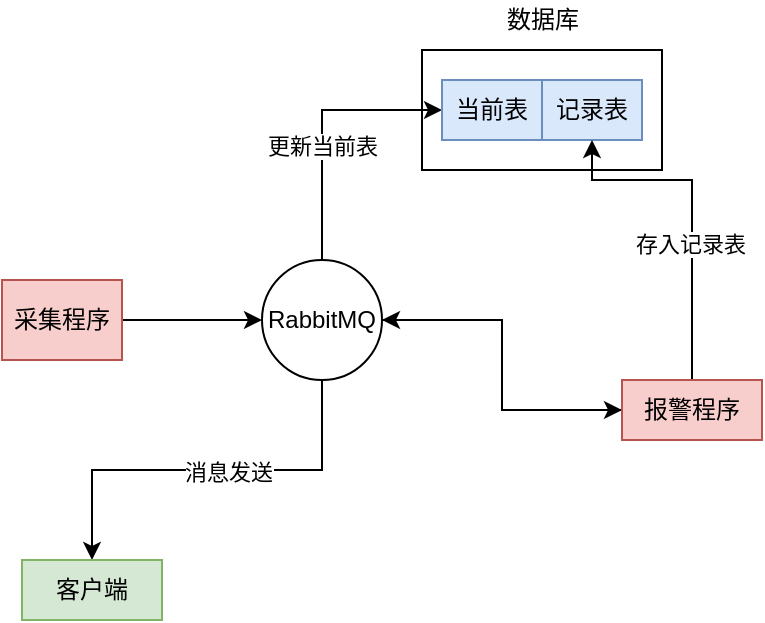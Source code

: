 <mxfile version="14.5.0" type="github">
  <diagram id="M3j8pxnVSpy2cYYRyJaD" name="第 1 页">
    <mxGraphModel dx="976" dy="588" grid="1" gridSize="10" guides="1" tooltips="1" connect="1" arrows="1" fold="1" page="1" pageScale="1" pageWidth="827" pageHeight="1169" math="0" shadow="0">
      <root>
        <mxCell id="0" />
        <mxCell id="1" parent="0" />
        <mxCell id="-FUthf-MKhOJVrU56NYP-5" value="" style="rounded=0;whiteSpace=wrap;html=1;" vertex="1" parent="1">
          <mxGeometry x="340" y="195" width="120" height="60" as="geometry" />
        </mxCell>
        <mxCell id="-FUthf-MKhOJVrU56NYP-11" style="edgeStyle=orthogonalEdgeStyle;rounded=0;orthogonalLoop=1;jettySize=auto;html=1;exitX=1;exitY=0.5;exitDx=0;exitDy=0;entryX=0;entryY=0.5;entryDx=0;entryDy=0;" edge="1" parent="1" source="-FUthf-MKhOJVrU56NYP-1" target="-FUthf-MKhOJVrU56NYP-2">
          <mxGeometry relative="1" as="geometry" />
        </mxCell>
        <mxCell id="-FUthf-MKhOJVrU56NYP-1" value="采集程序" style="rounded=0;whiteSpace=wrap;html=1;fillColor=#f8cecc;strokeColor=#b85450;" vertex="1" parent="1">
          <mxGeometry x="130" y="310" width="60" height="40" as="geometry" />
        </mxCell>
        <mxCell id="-FUthf-MKhOJVrU56NYP-8" style="edgeStyle=orthogonalEdgeStyle;rounded=0;orthogonalLoop=1;jettySize=auto;html=1;exitX=0.5;exitY=0;exitDx=0;exitDy=0;entryX=0;entryY=0.5;entryDx=0;entryDy=0;" edge="1" parent="1" source="-FUthf-MKhOJVrU56NYP-2" target="-FUthf-MKhOJVrU56NYP-3">
          <mxGeometry relative="1" as="geometry" />
        </mxCell>
        <mxCell id="-FUthf-MKhOJVrU56NYP-19" value="更新当前表" style="edgeLabel;html=1;align=center;verticalAlign=middle;resizable=0;points=[];" vertex="1" connectable="0" parent="-FUthf-MKhOJVrU56NYP-8">
          <mxGeometry x="-0.153" relative="1" as="geometry">
            <mxPoint as="offset" />
          </mxGeometry>
        </mxCell>
        <mxCell id="-FUthf-MKhOJVrU56NYP-12" style="edgeStyle=orthogonalEdgeStyle;rounded=0;orthogonalLoop=1;jettySize=auto;html=1;exitX=1;exitY=0.5;exitDx=0;exitDy=0;entryX=0;entryY=0.5;entryDx=0;entryDy=0;" edge="1" parent="1" source="-FUthf-MKhOJVrU56NYP-2" target="-FUthf-MKhOJVrU56NYP-7">
          <mxGeometry relative="1" as="geometry" />
        </mxCell>
        <mxCell id="-FUthf-MKhOJVrU56NYP-15" style="edgeStyle=orthogonalEdgeStyle;rounded=0;orthogonalLoop=1;jettySize=auto;html=1;exitX=0.5;exitY=1;exitDx=0;exitDy=0;entryX=0.5;entryY=0;entryDx=0;entryDy=0;" edge="1" parent="1" source="-FUthf-MKhOJVrU56NYP-2" target="-FUthf-MKhOJVrU56NYP-14">
          <mxGeometry relative="1" as="geometry" />
        </mxCell>
        <mxCell id="-FUthf-MKhOJVrU56NYP-18" value="消息发送" style="edgeLabel;html=1;align=center;verticalAlign=middle;resizable=0;points=[];" vertex="1" connectable="0" parent="-FUthf-MKhOJVrU56NYP-15">
          <mxGeometry x="-0.097" y="1" relative="1" as="geometry">
            <mxPoint as="offset" />
          </mxGeometry>
        </mxCell>
        <mxCell id="-FUthf-MKhOJVrU56NYP-2" value="RabbitMQ" style="ellipse;whiteSpace=wrap;html=1;aspect=fixed;" vertex="1" parent="1">
          <mxGeometry x="260" y="300" width="60" height="60" as="geometry" />
        </mxCell>
        <mxCell id="-FUthf-MKhOJVrU56NYP-3" value="当前表" style="rounded=0;whiteSpace=wrap;html=1;fillColor=#dae8fc;strokeColor=#6c8ebf;" vertex="1" parent="1">
          <mxGeometry x="350" y="210" width="50" height="30" as="geometry" />
        </mxCell>
        <mxCell id="-FUthf-MKhOJVrU56NYP-4" value="记录表" style="rounded=0;whiteSpace=wrap;html=1;fillColor=#dae8fc;strokeColor=#6c8ebf;" vertex="1" parent="1">
          <mxGeometry x="400" y="210" width="50" height="30" as="geometry" />
        </mxCell>
        <mxCell id="-FUthf-MKhOJVrU56NYP-6" value="数据库" style="text;html=1;resizable=0;autosize=1;align=center;verticalAlign=middle;points=[];fillColor=none;strokeColor=none;rounded=0;" vertex="1" parent="1">
          <mxGeometry x="375" y="170" width="50" height="20" as="geometry" />
        </mxCell>
        <mxCell id="-FUthf-MKhOJVrU56NYP-10" style="edgeStyle=orthogonalEdgeStyle;rounded=0;orthogonalLoop=1;jettySize=auto;html=1;exitX=0.5;exitY=0;exitDx=0;exitDy=0;entryX=0.5;entryY=1;entryDx=0;entryDy=0;" edge="1" parent="1" source="-FUthf-MKhOJVrU56NYP-7" target="-FUthf-MKhOJVrU56NYP-4">
          <mxGeometry relative="1" as="geometry">
            <Array as="points">
              <mxPoint x="475" y="260" />
              <mxPoint x="425" y="260" />
            </Array>
          </mxGeometry>
        </mxCell>
        <mxCell id="-FUthf-MKhOJVrU56NYP-17" value="存入记录表" style="edgeLabel;html=1;align=center;verticalAlign=middle;resizable=0;points=[];" vertex="1" connectable="0" parent="-FUthf-MKhOJVrU56NYP-10">
          <mxGeometry x="-0.195" y="1" relative="1" as="geometry">
            <mxPoint as="offset" />
          </mxGeometry>
        </mxCell>
        <mxCell id="-FUthf-MKhOJVrU56NYP-16" style="edgeStyle=orthogonalEdgeStyle;rounded=0;orthogonalLoop=1;jettySize=auto;html=1;exitX=0;exitY=0.5;exitDx=0;exitDy=0;entryX=1;entryY=0.5;entryDx=0;entryDy=0;" edge="1" parent="1" source="-FUthf-MKhOJVrU56NYP-7" target="-FUthf-MKhOJVrU56NYP-2">
          <mxGeometry relative="1" as="geometry" />
        </mxCell>
        <mxCell id="-FUthf-MKhOJVrU56NYP-7" value="报警程序" style="rounded=0;whiteSpace=wrap;html=1;fillColor=#f8cecc;strokeColor=#b85450;" vertex="1" parent="1">
          <mxGeometry x="440" y="360" width="70" height="30" as="geometry" />
        </mxCell>
        <mxCell id="-FUthf-MKhOJVrU56NYP-14" value="客户端" style="rounded=0;whiteSpace=wrap;html=1;fillColor=#d5e8d4;strokeColor=#82b366;" vertex="1" parent="1">
          <mxGeometry x="140" y="450" width="70" height="30" as="geometry" />
        </mxCell>
      </root>
    </mxGraphModel>
  </diagram>
</mxfile>
